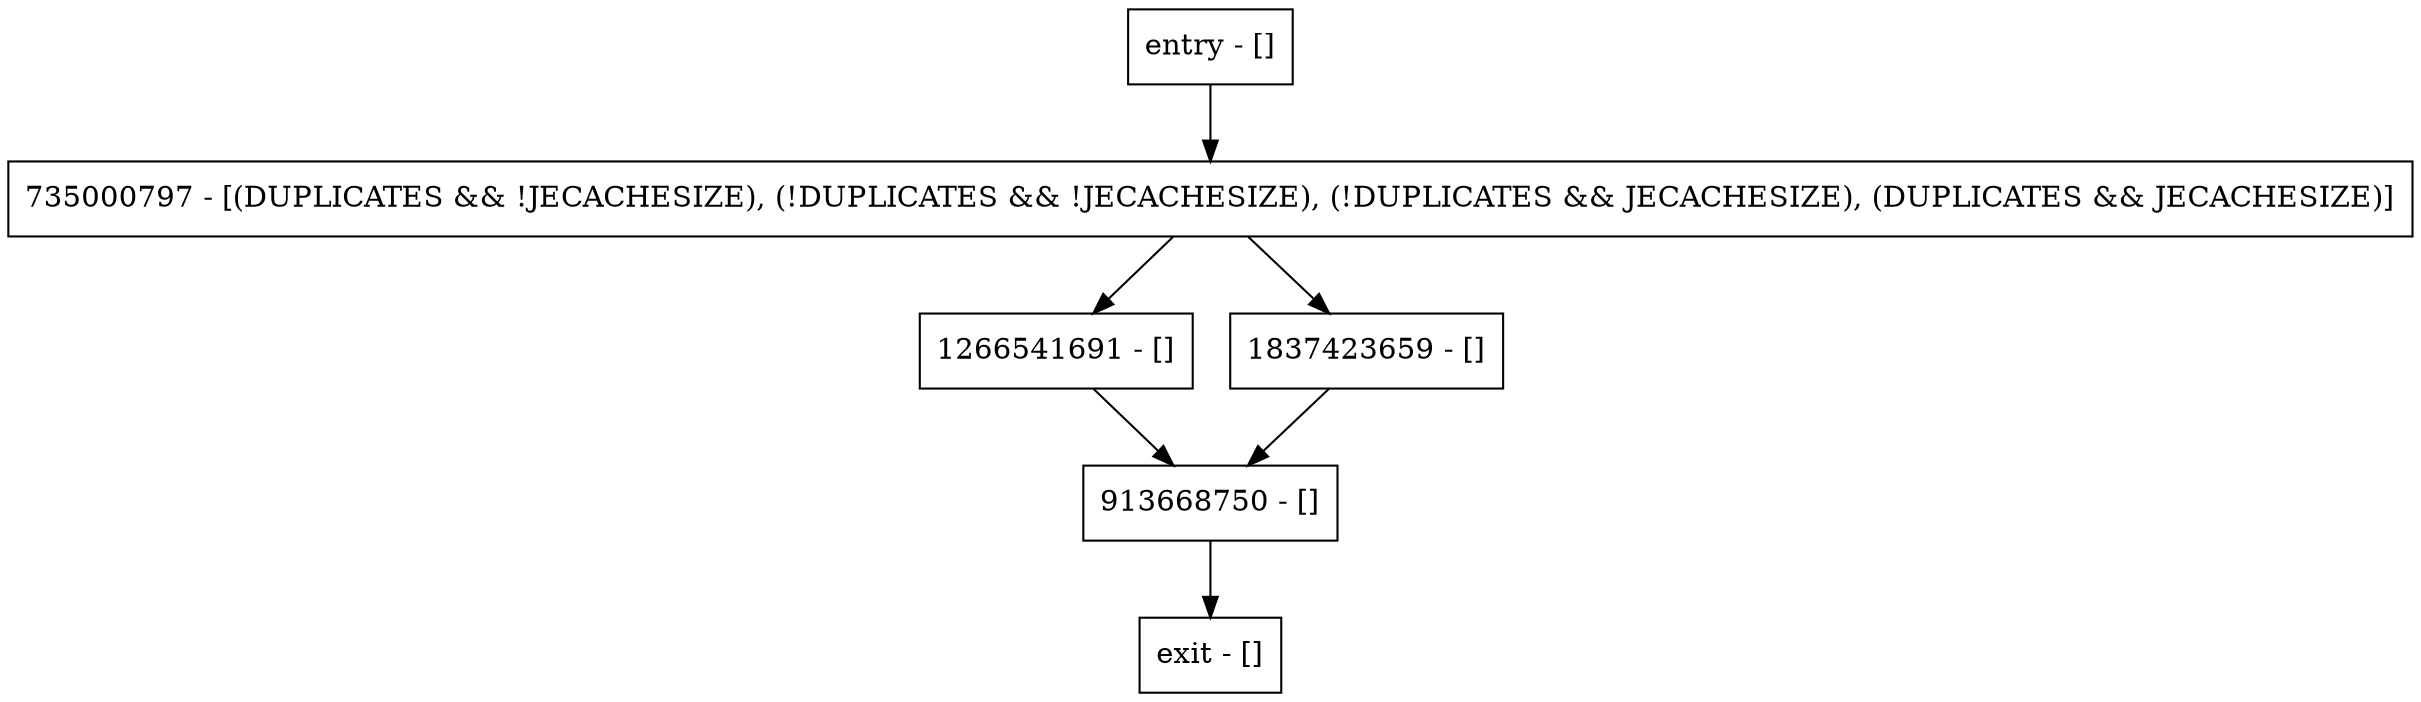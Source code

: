 digraph put {
node [shape=record];
entry [label="entry - []"];
exit [label="exit - []"];
735000797 [label="735000797 - [(DUPLICATES && !JECACHESIZE), (!DUPLICATES && !JECACHESIZE), (!DUPLICATES && JECACHESIZE), (DUPLICATES && JECACHESIZE)]"];
913668750 [label="913668750 - []"];
1266541691 [label="1266541691 - []"];
1837423659 [label="1837423659 - []"];
entry;
exit;
entry -> 735000797;
735000797 -> 1266541691;
735000797 -> 1837423659;
913668750 -> exit;
1266541691 -> 913668750;
1837423659 -> 913668750;
}
